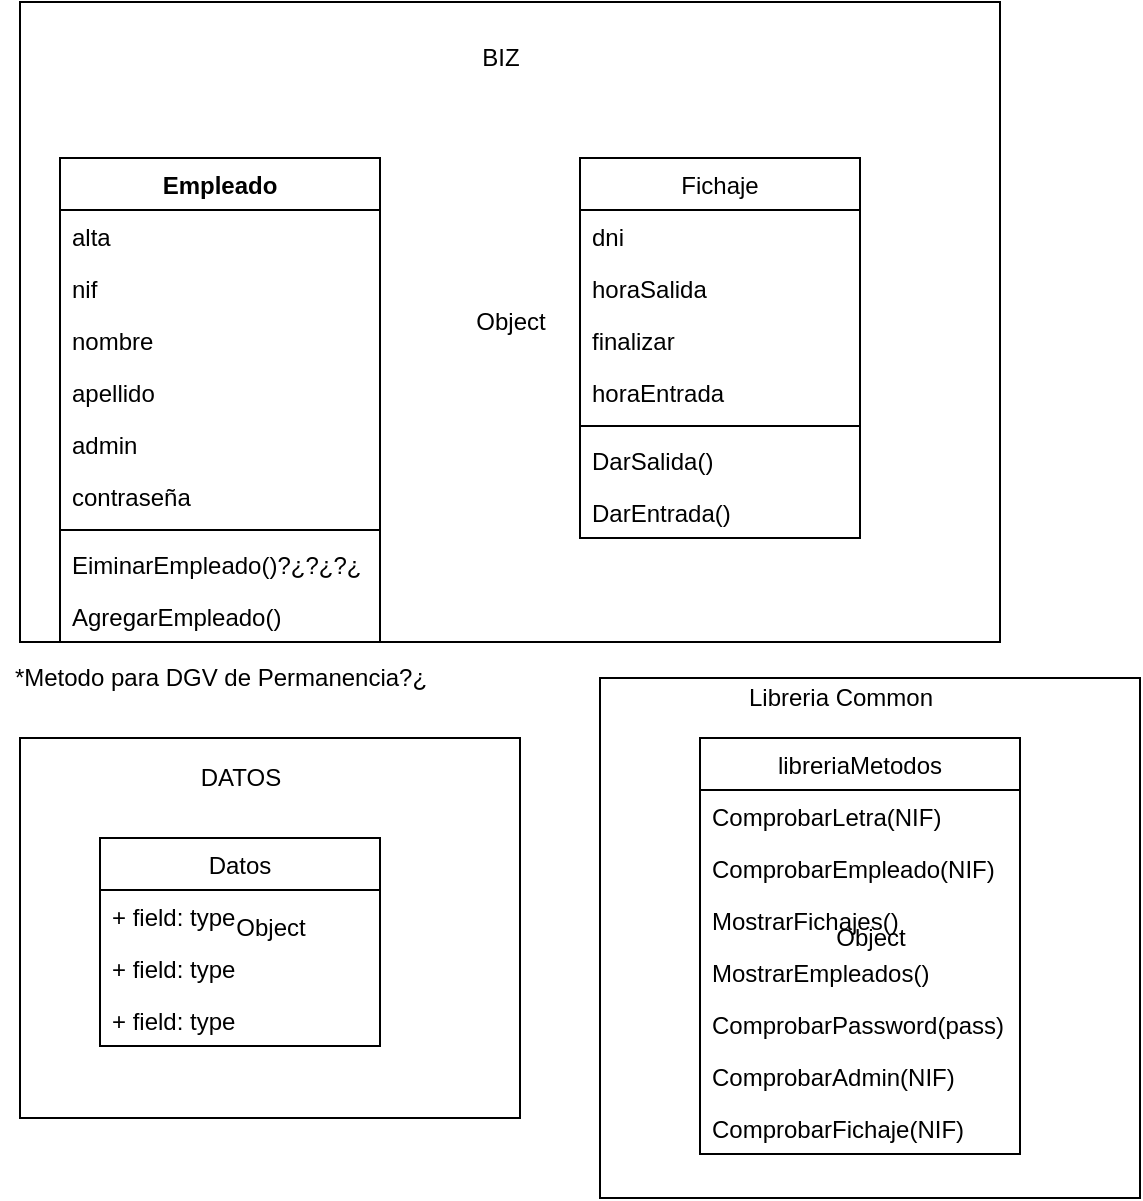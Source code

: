 <mxfile version="13.0.9" type="device"><diagram id="HMQ_pUy4pZ8eegv7C8qm" name="Page-1"><mxGraphModel dx="730" dy="1206" grid="1" gridSize="10" guides="1" tooltips="1" connect="1" arrows="1" fold="1" page="1" pageScale="1" pageWidth="1169" pageHeight="827" math="0" shadow="0"><root><mxCell id="0"/><mxCell id="1" parent="0"/><mxCell id="opy40qbt05w-fXf0uHZ_-1" value="Empleado" style="swimlane;fontStyle=1;align=center;verticalAlign=top;childLayout=stackLayout;horizontal=1;startSize=26;horizontalStack=0;resizeParent=1;resizeParentMax=0;resizeLast=0;collapsible=1;marginBottom=0;" vertex="1" parent="1"><mxGeometry x="140" y="40" width="160" height="242" as="geometry"/></mxCell><mxCell id="opy40qbt05w-fXf0uHZ_-5" value="alta" style="text;strokeColor=none;fillColor=none;align=left;verticalAlign=top;spacingLeft=4;spacingRight=4;overflow=hidden;rotatable=0;points=[[0,0.5],[1,0.5]];portConstraint=eastwest;" vertex="1" parent="opy40qbt05w-fXf0uHZ_-1"><mxGeometry y="26" width="160" height="26" as="geometry"/></mxCell><mxCell id="opy40qbt05w-fXf0uHZ_-6" value="nif" style="text;strokeColor=none;fillColor=none;align=left;verticalAlign=top;spacingLeft=4;spacingRight=4;overflow=hidden;rotatable=0;points=[[0,0.5],[1,0.5]];portConstraint=eastwest;" vertex="1" parent="opy40qbt05w-fXf0uHZ_-1"><mxGeometry y="52" width="160" height="26" as="geometry"/></mxCell><mxCell id="opy40qbt05w-fXf0uHZ_-8" value="nombre" style="text;strokeColor=none;fillColor=none;align=left;verticalAlign=top;spacingLeft=4;spacingRight=4;overflow=hidden;rotatable=0;points=[[0,0.5],[1,0.5]];portConstraint=eastwest;" vertex="1" parent="opy40qbt05w-fXf0uHZ_-1"><mxGeometry y="78" width="160" height="26" as="geometry"/></mxCell><mxCell id="opy40qbt05w-fXf0uHZ_-9" value="apellido" style="text;strokeColor=none;fillColor=none;align=left;verticalAlign=top;spacingLeft=4;spacingRight=4;overflow=hidden;rotatable=0;points=[[0,0.5],[1,0.5]];portConstraint=eastwest;" vertex="1" parent="opy40qbt05w-fXf0uHZ_-1"><mxGeometry y="104" width="160" height="26" as="geometry"/></mxCell><mxCell id="opy40qbt05w-fXf0uHZ_-7" value="admin" style="text;strokeColor=none;fillColor=none;align=left;verticalAlign=top;spacingLeft=4;spacingRight=4;overflow=hidden;rotatable=0;points=[[0,0.5],[1,0.5]];portConstraint=eastwest;" vertex="1" parent="opy40qbt05w-fXf0uHZ_-1"><mxGeometry y="130" width="160" height="26" as="geometry"/></mxCell><mxCell id="opy40qbt05w-fXf0uHZ_-10" value="contraseña" style="text;strokeColor=none;fillColor=none;align=left;verticalAlign=top;spacingLeft=4;spacingRight=4;overflow=hidden;rotatable=0;points=[[0,0.5],[1,0.5]];portConstraint=eastwest;" vertex="1" parent="opy40qbt05w-fXf0uHZ_-1"><mxGeometry y="156" width="160" height="26" as="geometry"/></mxCell><mxCell id="opy40qbt05w-fXf0uHZ_-3" value="" style="line;strokeWidth=1;fillColor=none;align=left;verticalAlign=middle;spacingTop=-1;spacingLeft=3;spacingRight=3;rotatable=0;labelPosition=right;points=[];portConstraint=eastwest;" vertex="1" parent="opy40qbt05w-fXf0uHZ_-1"><mxGeometry y="182" width="160" height="8" as="geometry"/></mxCell><mxCell id="opy40qbt05w-fXf0uHZ_-38" value="EiminarEmpleado()?¿?¿?¿" style="text;strokeColor=none;fillColor=none;align=left;verticalAlign=top;spacingLeft=4;spacingRight=4;overflow=hidden;rotatable=0;points=[[0,0.5],[1,0.5]];portConstraint=eastwest;" vertex="1" parent="opy40qbt05w-fXf0uHZ_-1"><mxGeometry y="190" width="160" height="26" as="geometry"/></mxCell><mxCell id="opy40qbt05w-fXf0uHZ_-4" value="AgregarEmpleado()" style="text;strokeColor=none;fillColor=none;align=left;verticalAlign=top;spacingLeft=4;spacingRight=4;overflow=hidden;rotatable=0;points=[[0,0.5],[1,0.5]];portConstraint=eastwest;" vertex="1" parent="opy40qbt05w-fXf0uHZ_-1"><mxGeometry y="216" width="160" height="26" as="geometry"/></mxCell><mxCell id="opy40qbt05w-fXf0uHZ_-11" value="Fichaje" style="swimlane;fontStyle=0;childLayout=stackLayout;horizontal=1;startSize=26;fillColor=none;horizontalStack=0;resizeParent=1;resizeParentMax=0;resizeLast=0;collapsible=1;marginBottom=0;" vertex="1" parent="1"><mxGeometry x="400" y="40" width="140" height="190" as="geometry"/></mxCell><mxCell id="opy40qbt05w-fXf0uHZ_-12" value="dni" style="text;strokeColor=none;fillColor=none;align=left;verticalAlign=top;spacingLeft=4;spacingRight=4;overflow=hidden;rotatable=0;points=[[0,0.5],[1,0.5]];portConstraint=eastwest;" vertex="1" parent="opy40qbt05w-fXf0uHZ_-11"><mxGeometry y="26" width="140" height="26" as="geometry"/></mxCell><mxCell id="opy40qbt05w-fXf0uHZ_-15" value="horaSalida" style="text;strokeColor=none;fillColor=none;align=left;verticalAlign=top;spacingLeft=4;spacingRight=4;overflow=hidden;rotatable=0;points=[[0,0.5],[1,0.5]];portConstraint=eastwest;" vertex="1" parent="opy40qbt05w-fXf0uHZ_-11"><mxGeometry y="52" width="140" height="26" as="geometry"/></mxCell><mxCell id="opy40qbt05w-fXf0uHZ_-14" value="finalizar" style="text;strokeColor=none;fillColor=none;align=left;verticalAlign=top;spacingLeft=4;spacingRight=4;overflow=hidden;rotatable=0;points=[[0,0.5],[1,0.5]];portConstraint=eastwest;" vertex="1" parent="opy40qbt05w-fXf0uHZ_-11"><mxGeometry y="78" width="140" height="26" as="geometry"/></mxCell><mxCell id="opy40qbt05w-fXf0uHZ_-13" value="horaEntrada" style="text;strokeColor=none;fillColor=none;align=left;verticalAlign=top;spacingLeft=4;spacingRight=4;overflow=hidden;rotatable=0;points=[[0,0.5],[1,0.5]];portConstraint=eastwest;" vertex="1" parent="opy40qbt05w-fXf0uHZ_-11"><mxGeometry y="104" width="140" height="26" as="geometry"/></mxCell><mxCell id="opy40qbt05w-fXf0uHZ_-30" value="" style="line;strokeWidth=1;fillColor=none;align=left;verticalAlign=middle;spacingTop=-1;spacingLeft=3;spacingRight=3;rotatable=0;labelPosition=right;points=[];portConstraint=eastwest;" vertex="1" parent="opy40qbt05w-fXf0uHZ_-11"><mxGeometry y="130" width="140" height="8" as="geometry"/></mxCell><mxCell id="opy40qbt05w-fXf0uHZ_-33" value="DarSalida()" style="text;strokeColor=none;fillColor=none;align=left;verticalAlign=top;spacingLeft=4;spacingRight=4;overflow=hidden;rotatable=0;points=[[0,0.5],[1,0.5]];portConstraint=eastwest;" vertex="1" parent="opy40qbt05w-fXf0uHZ_-11"><mxGeometry y="138" width="140" height="26" as="geometry"/></mxCell><mxCell id="opy40qbt05w-fXf0uHZ_-31" value="DarEntrada()" style="text;strokeColor=none;fillColor=none;align=left;verticalAlign=top;spacingLeft=4;spacingRight=4;overflow=hidden;rotatable=0;points=[[0,0.5],[1,0.5]];portConstraint=eastwest;" vertex="1" parent="opy40qbt05w-fXf0uHZ_-11"><mxGeometry y="164" width="140" height="26" as="geometry"/></mxCell><mxCell id="opy40qbt05w-fXf0uHZ_-20" value="Object" style="html=1;gradientColor=none;fillColor=none;" vertex="1" parent="1"><mxGeometry x="120" y="-38" width="490" height="320" as="geometry"/></mxCell><mxCell id="opy40qbt05w-fXf0uHZ_-21" value="BIZ" style="text;html=1;align=center;verticalAlign=middle;resizable=0;points=[];autosize=1;" vertex="1" parent="1"><mxGeometry x="345" y="-20" width="30" height="20" as="geometry"/></mxCell><mxCell id="opy40qbt05w-fXf0uHZ_-16" value="Datos" style="swimlane;fontStyle=0;childLayout=stackLayout;horizontal=1;startSize=26;fillColor=none;horizontalStack=0;resizeParent=1;resizeParentMax=0;resizeLast=0;collapsible=1;marginBottom=0;" vertex="1" parent="1"><mxGeometry x="160" y="380" width="140" height="104" as="geometry"/></mxCell><mxCell id="opy40qbt05w-fXf0uHZ_-17" value="+ field: type" style="text;strokeColor=none;fillColor=none;align=left;verticalAlign=top;spacingLeft=4;spacingRight=4;overflow=hidden;rotatable=0;points=[[0,0.5],[1,0.5]];portConstraint=eastwest;" vertex="1" parent="opy40qbt05w-fXf0uHZ_-16"><mxGeometry y="26" width="140" height="26" as="geometry"/></mxCell><mxCell id="opy40qbt05w-fXf0uHZ_-18" value="+ field: type" style="text;strokeColor=none;fillColor=none;align=left;verticalAlign=top;spacingLeft=4;spacingRight=4;overflow=hidden;rotatable=0;points=[[0,0.5],[1,0.5]];portConstraint=eastwest;" vertex="1" parent="opy40qbt05w-fXf0uHZ_-16"><mxGeometry y="52" width="140" height="26" as="geometry"/></mxCell><mxCell id="opy40qbt05w-fXf0uHZ_-19" value="+ field: type" style="text;strokeColor=none;fillColor=none;align=left;verticalAlign=top;spacingLeft=4;spacingRight=4;overflow=hidden;rotatable=0;points=[[0,0.5],[1,0.5]];portConstraint=eastwest;" vertex="1" parent="opy40qbt05w-fXf0uHZ_-16"><mxGeometry y="78" width="140" height="26" as="geometry"/></mxCell><mxCell id="opy40qbt05w-fXf0uHZ_-23" value="Object" style="html=1;fillColor=none;gradientColor=none;" vertex="1" parent="1"><mxGeometry x="120" y="330" width="250" height="190" as="geometry"/></mxCell><mxCell id="opy40qbt05w-fXf0uHZ_-24" value="DATOS" style="text;html=1;align=center;verticalAlign=middle;resizable=0;points=[];autosize=1;" vertex="1" parent="1"><mxGeometry x="200" y="340" width="60" height="20" as="geometry"/></mxCell><mxCell id="opy40qbt05w-fXf0uHZ_-25" value="libreriaMetodos" style="swimlane;fontStyle=0;childLayout=stackLayout;horizontal=1;startSize=26;fillColor=none;horizontalStack=0;resizeParent=1;resizeParentMax=0;resizeLast=0;collapsible=1;marginBottom=0;" vertex="1" parent="1"><mxGeometry x="460" y="330" width="160" height="208" as="geometry"/></mxCell><mxCell id="opy40qbt05w-fXf0uHZ_-26" value="ComprobarLetra(NIF)" style="text;strokeColor=none;fillColor=none;align=left;verticalAlign=top;spacingLeft=4;spacingRight=4;overflow=hidden;rotatable=0;points=[[0,0.5],[1,0.5]];portConstraint=eastwest;" vertex="1" parent="opy40qbt05w-fXf0uHZ_-25"><mxGeometry y="26" width="160" height="26" as="geometry"/></mxCell><mxCell id="opy40qbt05w-fXf0uHZ_-27" value="ComprobarEmpleado(NIF)" style="text;strokeColor=none;fillColor=none;align=left;verticalAlign=top;spacingLeft=4;spacingRight=4;overflow=hidden;rotatable=0;points=[[0,0.5],[1,0.5]];portConstraint=eastwest;" vertex="1" parent="opy40qbt05w-fXf0uHZ_-25"><mxGeometry y="52" width="160" height="26" as="geometry"/></mxCell><mxCell id="opy40qbt05w-fXf0uHZ_-39" value="MostrarFichajes()" style="text;strokeColor=none;fillColor=none;align=left;verticalAlign=top;spacingLeft=4;spacingRight=4;overflow=hidden;rotatable=0;points=[[0,0.5],[1,0.5]];portConstraint=eastwest;" vertex="1" parent="opy40qbt05w-fXf0uHZ_-25"><mxGeometry y="78" width="160" height="26" as="geometry"/></mxCell><mxCell id="opy40qbt05w-fXf0uHZ_-29" value="MostrarEmpleados()" style="text;strokeColor=none;fillColor=none;align=left;verticalAlign=top;spacingLeft=4;spacingRight=4;overflow=hidden;rotatable=0;points=[[0,0.5],[1,0.5]];portConstraint=eastwest;" vertex="1" parent="opy40qbt05w-fXf0uHZ_-25"><mxGeometry y="104" width="160" height="26" as="geometry"/></mxCell><mxCell id="opy40qbt05w-fXf0uHZ_-37" value="ComprobarPassword(pass)" style="text;strokeColor=none;fillColor=none;align=left;verticalAlign=top;spacingLeft=4;spacingRight=4;overflow=hidden;rotatable=0;points=[[0,0.5],[1,0.5]];portConstraint=eastwest;" vertex="1" parent="opy40qbt05w-fXf0uHZ_-25"><mxGeometry y="130" width="160" height="26" as="geometry"/></mxCell><mxCell id="opy40qbt05w-fXf0uHZ_-36" value="ComprobarAdmin(NIF)" style="text;strokeColor=none;fillColor=none;align=left;verticalAlign=top;spacingLeft=4;spacingRight=4;overflow=hidden;rotatable=0;points=[[0,0.5],[1,0.5]];portConstraint=eastwest;" vertex="1" parent="opy40qbt05w-fXf0uHZ_-25"><mxGeometry y="156" width="160" height="26" as="geometry"/></mxCell><mxCell id="opy40qbt05w-fXf0uHZ_-28" value="ComprobarFichaje(NIF)" style="text;strokeColor=none;fillColor=none;align=left;verticalAlign=top;spacingLeft=4;spacingRight=4;overflow=hidden;rotatable=0;points=[[0,0.5],[1,0.5]];portConstraint=eastwest;" vertex="1" parent="opy40qbt05w-fXf0uHZ_-25"><mxGeometry y="182" width="160" height="26" as="geometry"/></mxCell><mxCell id="opy40qbt05w-fXf0uHZ_-34" value="*Metodo para DGV de Permanencia?¿" style="text;html=1;align=center;verticalAlign=middle;resizable=0;points=[];autosize=1;" vertex="1" parent="1"><mxGeometry x="110" y="290" width="220" height="20" as="geometry"/></mxCell><mxCell id="opy40qbt05w-fXf0uHZ_-40" value="Object" style="html=1;fillColor=none;gradientColor=none;" vertex="1" parent="1"><mxGeometry x="410" y="300" width="270" height="260" as="geometry"/></mxCell><mxCell id="opy40qbt05w-fXf0uHZ_-41" value="Libreria Common" style="text;html=1;align=center;verticalAlign=middle;resizable=0;points=[];autosize=1;" vertex="1" parent="1"><mxGeometry x="475" y="300" width="110" height="20" as="geometry"/></mxCell></root></mxGraphModel></diagram></mxfile>